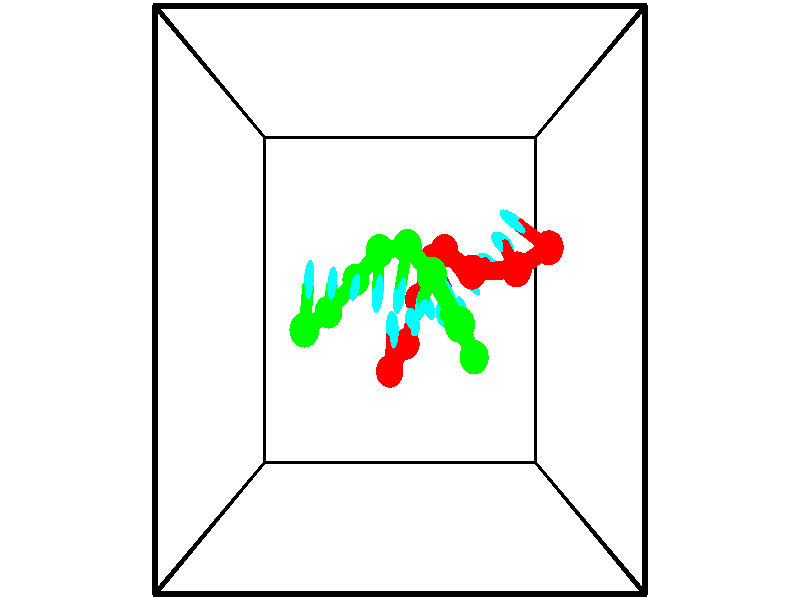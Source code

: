 // switches for output
#declare DRAW_BASES = 1; // possible values are 0, 1; only relevant for DNA ribbons
#declare DRAW_BASES_TYPE = 3; // possible values are 1, 2, 3; only relevant for DNA ribbons
#declare DRAW_FOG = 0; // set to 1 to enable fog

#include "colors.inc"

#include "transforms.inc"
background { rgb <1, 1, 1>}

#default {
   normal{
       ripples 0.25
       frequency 0.20
       turbulence 0.2
       lambda 5
   }
	finish {
		phong 0.1
		phong_size 40.
	}
}

// original window dimensions: 1024x640


// camera settings

camera {
	sky <-0, 1, 0>
	up <-0, 1, 0>
	right 1.6 * <1, 0, 0>
	location <2.5, 2.5, 11.1562>
	look_at <2.5, 2.5, 2.5>
	direction <0, 0, -8.6562>
	angle 67.0682
}


# declare cpy_camera_pos = <2.5, 2.5, 11.1562>;
# if (DRAW_FOG = 1)
fog {
	fog_type 2
	up vnormalize(cpy_camera_pos)
	color rgbt<1,1,1,0.3>
	distance 1e-5
	fog_alt 3e-3
	fog_offset 4
}
# end


// LIGHTS

# declare lum = 6;
global_settings {
	ambient_light rgb lum * <0.05, 0.05, 0.05>
	max_trace_level 15
}# declare cpy_direct_light_amount = 0.25;
light_source
{	1000 * <-1, -1, 1>,
	rgb lum * cpy_direct_light_amount
	parallel
}

light_source
{	1000 * <1, 1, -1>,
	rgb lum * cpy_direct_light_amount
	parallel
}

// strand 0

// nucleotide -1

// particle -1
sphere {
	<5.050061, 3.245430, 0.798503> 0.250000
	pigment { color rgbt <1,0,0,0> }
	no_shadow
}
cylinder {
	<4.733669, 3.470276, 0.701855>,  <4.543834, 3.605183, 0.643865>, 0.100000
	pigment { color rgbt <1,0,0,0> }
	no_shadow
}
cylinder {
	<4.733669, 3.470276, 0.701855>,  <5.050061, 3.245430, 0.798503>, 0.100000
	pigment { color rgbt <1,0,0,0> }
	no_shadow
}

// particle -1
sphere {
	<4.733669, 3.470276, 0.701855> 0.100000
	pigment { color rgbt <1,0,0,0> }
	no_shadow
}
sphere {
	0, 1
	scale<0.080000,0.200000,0.300000>
	matrix <-0.402730, -0.775619, -0.486029,
		-0.460610, -0.287130, 0.839878,
		-0.790979, 0.562114, -0.241621,
		4.496376, 3.638910, 0.629368>
	pigment { color rgbt <0,1,1,0> }
	no_shadow
}
cylinder {
	<4.452117, 2.927089, 1.042317>,  <5.050061, 3.245430, 0.798503>, 0.130000
	pigment { color rgbt <1,0,0,0> }
	no_shadow
}

// nucleotide -1

// particle -1
sphere {
	<4.452117, 2.927089, 1.042317> 0.250000
	pigment { color rgbt <1,0,0,0> }
	no_shadow
}
cylinder {
	<4.373383, 3.161392, 0.727829>,  <4.326141, 3.301974, 0.539136>, 0.100000
	pigment { color rgbt <1,0,0,0> }
	no_shadow
}
cylinder {
	<4.373383, 3.161392, 0.727829>,  <4.452117, 2.927089, 1.042317>, 0.100000
	pigment { color rgbt <1,0,0,0> }
	no_shadow
}

// particle -1
sphere {
	<4.373383, 3.161392, 0.727829> 0.100000
	pigment { color rgbt <1,0,0,0> }
	no_shadow
}
sphere {
	0, 1
	scale<0.080000,0.200000,0.300000>
	matrix <-0.308868, -0.798125, -0.517298,
		-0.930514, 0.141015, 0.338022,
		-0.196837, 0.585757, -0.786221,
		4.314332, 3.337119, 0.491963>
	pigment { color rgbt <0,1,1,0> }
	no_shadow
}
cylinder {
	<3.734462, 2.898589, 0.816866>,  <4.452117, 2.927089, 1.042317>, 0.130000
	pigment { color rgbt <1,0,0,0> }
	no_shadow
}

// nucleotide -1

// particle -1
sphere {
	<3.734462, 2.898589, 0.816866> 0.250000
	pigment { color rgbt <1,0,0,0> }
	no_shadow
}
cylinder {
	<3.921478, 2.991379, 0.475670>,  <4.033689, 3.047053, 0.270952>, 0.100000
	pigment { color rgbt <1,0,0,0> }
	no_shadow
}
cylinder {
	<3.921478, 2.991379, 0.475670>,  <3.734462, 2.898589, 0.816866>, 0.100000
	pigment { color rgbt <1,0,0,0> }
	no_shadow
}

// particle -1
sphere {
	<3.921478, 2.991379, 0.475670> 0.100000
	pigment { color rgbt <1,0,0,0> }
	no_shadow
}
sphere {
	0, 1
	scale<0.080000,0.200000,0.300000>
	matrix <-0.495923, -0.729958, -0.470342,
		-0.731755, 0.642922, -0.226244,
		0.467542, 0.231976, -0.852990,
		4.061741, 3.060971, 0.219773>
	pigment { color rgbt <0,1,1,0> }
	no_shadow
}
cylinder {
	<3.298236, 3.238378, 0.291957>,  <3.734462, 2.898589, 0.816866>, 0.130000
	pigment { color rgbt <1,0,0,0> }
	no_shadow
}

// nucleotide -1

// particle -1
sphere {
	<3.298236, 3.238378, 0.291957> 0.250000
	pigment { color rgbt <1,0,0,0> }
	no_shadow
}
cylinder {
	<3.567142, 2.976837, 0.153084>,  <3.728486, 2.819912, 0.069760>, 0.100000
	pigment { color rgbt <1,0,0,0> }
	no_shadow
}
cylinder {
	<3.567142, 2.976837, 0.153084>,  <3.298236, 3.238378, 0.291957>, 0.100000
	pigment { color rgbt <1,0,0,0> }
	no_shadow
}

// particle -1
sphere {
	<3.567142, 2.976837, 0.153084> 0.100000
	pigment { color rgbt <1,0,0,0> }
	no_shadow
}
sphere {
	0, 1
	scale<0.080000,0.200000,0.300000>
	matrix <-0.713916, -0.696694, -0.070295,
		-0.195918, 0.295116, -0.935159,
		0.672265, -0.653853, -0.347183,
		3.768822, 2.780681, 0.048929>
	pigment { color rgbt <0,1,1,0> }
	no_shadow
}
cylinder {
	<3.122432, 3.142515, -0.389474>,  <3.298236, 3.238378, 0.291957>, 0.130000
	pigment { color rgbt <1,0,0,0> }
	no_shadow
}

// nucleotide -1

// particle -1
sphere {
	<3.122432, 3.142515, -0.389474> 0.250000
	pigment { color rgbt <1,0,0,0> }
	no_shadow
}
cylinder {
	<3.277622, 2.849777, -0.165375>,  <3.370736, 2.674134, -0.030915>, 0.100000
	pigment { color rgbt <1,0,0,0> }
	no_shadow
}
cylinder {
	<3.277622, 2.849777, -0.165375>,  <3.122432, 3.142515, -0.389474>, 0.100000
	pigment { color rgbt <1,0,0,0> }
	no_shadow
}

// particle -1
sphere {
	<3.277622, 2.849777, -0.165375> 0.100000
	pigment { color rgbt <1,0,0,0> }
	no_shadow
}
sphere {
	0, 1
	scale<0.080000,0.200000,0.300000>
	matrix <-0.890852, -0.453642, 0.024333,
		0.236344, -0.508538, -0.827968,
		0.387975, -0.731845, 0.560248,
		3.394015, 2.630224, 0.002700>
	pigment { color rgbt <0,1,1,0> }
	no_shadow
}
cylinder {
	<2.845818, 2.512725, -0.659555>,  <3.122432, 3.142515, -0.389474>, 0.130000
	pigment { color rgbt <1,0,0,0> }
	no_shadow
}

// nucleotide -1

// particle -1
sphere {
	<2.845818, 2.512725, -0.659555> 0.250000
	pigment { color rgbt <1,0,0,0> }
	no_shadow
}
cylinder {
	<2.946938, 2.444153, -0.278671>,  <3.007609, 2.403009, -0.050141>, 0.100000
	pigment { color rgbt <1,0,0,0> }
	no_shadow
}
cylinder {
	<2.946938, 2.444153, -0.278671>,  <2.845818, 2.512725, -0.659555>, 0.100000
	pigment { color rgbt <1,0,0,0> }
	no_shadow
}

// particle -1
sphere {
	<2.946938, 2.444153, -0.278671> 0.100000
	pigment { color rgbt <1,0,0,0> }
	no_shadow
}
sphere {
	0, 1
	scale<0.080000,0.200000,0.300000>
	matrix <-0.935352, -0.294970, 0.195219,
		0.247406, -0.940002, -0.234917,
		0.252799, -0.171431, 0.952210,
		3.022777, 2.392724, 0.006992>
	pigment { color rgbt <0,1,1,0> }
	no_shadow
}
cylinder {
	<2.626147, 1.798643, -0.418926>,  <2.845818, 2.512725, -0.659555>, 0.130000
	pigment { color rgbt <1,0,0,0> }
	no_shadow
}

// nucleotide -1

// particle -1
sphere {
	<2.626147, 1.798643, -0.418926> 0.250000
	pigment { color rgbt <1,0,0,0> }
	no_shadow
}
cylinder {
	<2.683289, 2.007004, -0.082294>,  <2.717573, 2.132020, 0.119684>, 0.100000
	pigment { color rgbt <1,0,0,0> }
	no_shadow
}
cylinder {
	<2.683289, 2.007004, -0.082294>,  <2.626147, 1.798643, -0.418926>, 0.100000
	pigment { color rgbt <1,0,0,0> }
	no_shadow
}

// particle -1
sphere {
	<2.683289, 2.007004, -0.082294> 0.100000
	pigment { color rgbt <1,0,0,0> }
	no_shadow
}
sphere {
	0, 1
	scale<0.080000,0.200000,0.300000>
	matrix <-0.833760, -0.394851, 0.385923,
		0.533327, -0.756804, 0.377902,
		0.142854, 0.520903, 0.841578,
		2.726145, 2.163275, 0.170179>
	pigment { color rgbt <0,1,1,0> }
	no_shadow
}
cylinder {
	<2.312458, 1.414728, 0.113260>,  <2.626147, 1.798643, -0.418926>, 0.130000
	pigment { color rgbt <1,0,0,0> }
	no_shadow
}

// nucleotide -1

// particle -1
sphere {
	<2.312458, 1.414728, 0.113260> 0.250000
	pigment { color rgbt <1,0,0,0> }
	no_shadow
}
cylinder {
	<2.339882, 1.779282, 0.275581>,  <2.356337, 1.998014, 0.372974>, 0.100000
	pigment { color rgbt <1,0,0,0> }
	no_shadow
}
cylinder {
	<2.339882, 1.779282, 0.275581>,  <2.312458, 1.414728, 0.113260>, 0.100000
	pigment { color rgbt <1,0,0,0> }
	no_shadow
}

// particle -1
sphere {
	<2.339882, 1.779282, 0.275581> 0.100000
	pigment { color rgbt <1,0,0,0> }
	no_shadow
}
sphere {
	0, 1
	scale<0.080000,0.200000,0.300000>
	matrix <-0.887197, -0.130331, 0.442600,
		0.456268, -0.390373, 0.799643,
		0.068561, 0.911385, 0.405804,
		2.360450, 2.052697, 0.397323>
	pigment { color rgbt <0,1,1,0> }
	no_shadow
}
// strand 1

// nucleotide -1

// particle -1
sphere {
	<0.873329, 2.076836, 0.885127> 0.250000
	pigment { color rgbt <0,1,0,0> }
	no_shadow
}
cylinder {
	<0.918503, 2.473587, 0.908535>,  <0.945607, 2.711638, 0.922580>, 0.100000
	pigment { color rgbt <0,1,0,0> }
	no_shadow
}
cylinder {
	<0.918503, 2.473587, 0.908535>,  <0.873329, 2.076836, 0.885127>, 0.100000
	pigment { color rgbt <0,1,0,0> }
	no_shadow
}

// particle -1
sphere {
	<0.918503, 2.473587, 0.908535> 0.100000
	pigment { color rgbt <0,1,0,0> }
	no_shadow
}
sphere {
	0, 1
	scale<0.080000,0.200000,0.300000>
	matrix <0.951791, -0.091089, -0.292910,
		-0.285200, 0.088780, -0.954347,
		0.112935, 0.991878, 0.058521,
		0.952383, 2.771150, 0.926091>
	pigment { color rgbt <0,1,1,0> }
	no_shadow
}
cylinder {
	<1.205222, 2.319803, 0.219257>,  <0.873329, 2.076836, 0.885127>, 0.130000
	pigment { color rgbt <0,1,0,0> }
	no_shadow
}

// nucleotide -1

// particle -1
sphere {
	<1.205222, 2.319803, 0.219257> 0.250000
	pigment { color rgbt <0,1,0,0> }
	no_shadow
}
cylinder {
	<1.277590, 2.560242, 0.530628>,  <1.321011, 2.704505, 0.717451>, 0.100000
	pigment { color rgbt <0,1,0,0> }
	no_shadow
}
cylinder {
	<1.277590, 2.560242, 0.530628>,  <1.205222, 2.319803, 0.219257>, 0.100000
	pigment { color rgbt <0,1,0,0> }
	no_shadow
}

// particle -1
sphere {
	<1.277590, 2.560242, 0.530628> 0.100000
	pigment { color rgbt <0,1,0,0> }
	no_shadow
}
sphere {
	0, 1
	scale<0.080000,0.200000,0.300000>
	matrix <0.982801, -0.080704, -0.166101,
		-0.037020, 0.795091, -0.605359,
		0.180920, 0.601097, 0.778428,
		1.331866, 2.740571, 0.764157>
	pigment { color rgbt <0,1,1,0> }
	no_shadow
}
cylinder {
	<1.678254, 2.814592, -0.092095>,  <1.205222, 2.319803, 0.219257>, 0.130000
	pigment { color rgbt <0,1,0,0> }
	no_shadow
}

// nucleotide -1

// particle -1
sphere {
	<1.678254, 2.814592, -0.092095> 0.250000
	pigment { color rgbt <0,1,0,0> }
	no_shadow
}
cylinder {
	<1.698433, 2.739914, 0.300354>,  <1.710540, 2.695107, 0.535823>, 0.100000
	pigment { color rgbt <0,1,0,0> }
	no_shadow
}
cylinder {
	<1.698433, 2.739914, 0.300354>,  <1.678254, 2.814592, -0.092095>, 0.100000
	pigment { color rgbt <0,1,0,0> }
	no_shadow
}

// particle -1
sphere {
	<1.698433, 2.739914, 0.300354> 0.100000
	pigment { color rgbt <0,1,0,0> }
	no_shadow
}
sphere {
	0, 1
	scale<0.080000,0.200000,0.300000>
	matrix <0.968182, -0.231954, -0.093919,
		0.245109, 0.954643, 0.169054,
		0.050447, -0.186695, 0.981122,
		1.713567, 2.683905, 0.594691>
	pigment { color rgbt <0,1,1,0> }
	no_shadow
}
cylinder {
	<2.133508, 3.233991, 0.342707>,  <1.678254, 2.814592, -0.092095>, 0.130000
	pigment { color rgbt <0,1,0,0> }
	no_shadow
}

// nucleotide -1

// particle -1
sphere {
	<2.133508, 3.233991, 0.342707> 0.250000
	pigment { color rgbt <0,1,0,0> }
	no_shadow
}
cylinder {
	<2.120384, 2.872253, 0.512924>,  <2.112510, 2.655211, 0.615054>, 0.100000
	pigment { color rgbt <0,1,0,0> }
	no_shadow
}
cylinder {
	<2.120384, 2.872253, 0.512924>,  <2.133508, 3.233991, 0.342707>, 0.100000
	pigment { color rgbt <0,1,0,0> }
	no_shadow
}

// particle -1
sphere {
	<2.120384, 2.872253, 0.512924> 0.100000
	pigment { color rgbt <0,1,0,0> }
	no_shadow
}
sphere {
	0, 1
	scale<0.080000,0.200000,0.300000>
	matrix <0.921124, -0.192599, -0.338286,
		0.387885, 0.380879, 0.839331,
		-0.032809, -0.904343, 0.425543,
		2.110542, 2.600950, 0.640587>
	pigment { color rgbt <0,1,1,0> }
	no_shadow
}
cylinder {
	<2.626866, 3.270741, 0.743256>,  <2.133508, 3.233991, 0.342707>, 0.130000
	pigment { color rgbt <0,1,0,0> }
	no_shadow
}

// nucleotide -1

// particle -1
sphere {
	<2.626866, 3.270741, 0.743256> 0.250000
	pigment { color rgbt <0,1,0,0> }
	no_shadow
}
cylinder {
	<2.548136, 2.884079, 0.677727>,  <2.500897, 2.652082, 0.638409>, 0.100000
	pigment { color rgbt <0,1,0,0> }
	no_shadow
}
cylinder {
	<2.548136, 2.884079, 0.677727>,  <2.626866, 3.270741, 0.743256>, 0.100000
	pigment { color rgbt <0,1,0,0> }
	no_shadow
}

// particle -1
sphere {
	<2.548136, 2.884079, 0.677727> 0.100000
	pigment { color rgbt <0,1,0,0> }
	no_shadow
}
sphere {
	0, 1
	scale<0.080000,0.200000,0.300000>
	matrix <0.926963, -0.129045, -0.352260,
		0.319373, -0.221192, 0.921453,
		-0.196826, -0.966655, -0.163823,
		2.489088, 2.594083, 0.628580>
	pigment { color rgbt <0,1,1,0> }
	no_shadow
}
cylinder {
	<3.025287, 2.841053, 1.225287>,  <2.626866, 3.270741, 0.743256>, 0.130000
	pigment { color rgbt <0,1,0,0> }
	no_shadow
}

// nucleotide -1

// particle -1
sphere {
	<3.025287, 2.841053, 1.225287> 0.250000
	pigment { color rgbt <0,1,0,0> }
	no_shadow
}
cylinder {
	<2.937750, 2.618835, 0.904419>,  <2.885228, 2.485505, 0.711898>, 0.100000
	pigment { color rgbt <0,1,0,0> }
	no_shadow
}
cylinder {
	<2.937750, 2.618835, 0.904419>,  <3.025287, 2.841053, 1.225287>, 0.100000
	pigment { color rgbt <0,1,0,0> }
	no_shadow
}

// particle -1
sphere {
	<2.937750, 2.618835, 0.904419> 0.100000
	pigment { color rgbt <0,1,0,0> }
	no_shadow
}
sphere {
	0, 1
	scale<0.080000,0.200000,0.300000>
	matrix <0.972807, -0.060309, -0.223627,
		0.075857, -0.829296, 0.553637,
		-0.218843, -0.555545, -0.802170,
		2.872097, 2.452172, 0.663768>
	pigment { color rgbt <0,1,1,0> }
	no_shadow
}
cylinder {
	<3.478297, 2.166090, 1.256102>,  <3.025287, 2.841053, 1.225287>, 0.130000
	pigment { color rgbt <0,1,0,0> }
	no_shadow
}

// nucleotide -1

// particle -1
sphere {
	<3.478297, 2.166090, 1.256102> 0.250000
	pigment { color rgbt <0,1,0,0> }
	no_shadow
}
cylinder {
	<3.352207, 2.246216, 0.885048>,  <3.276553, 2.294291, 0.662415>, 0.100000
	pigment { color rgbt <0,1,0,0> }
	no_shadow
}
cylinder {
	<3.352207, 2.246216, 0.885048>,  <3.478297, 2.166090, 1.256102>, 0.100000
	pigment { color rgbt <0,1,0,0> }
	no_shadow
}

// particle -1
sphere {
	<3.352207, 2.246216, 0.885048> 0.100000
	pigment { color rgbt <0,1,0,0> }
	no_shadow
}
sphere {
	0, 1
	scale<0.080000,0.200000,0.300000>
	matrix <0.946465, -0.005289, -0.322764,
		-0.069561, -0.979717, -0.187925,
		-0.315224, 0.200316, -0.927635,
		3.257640, 2.306311, 0.606757>
	pigment { color rgbt <0,1,1,0> }
	no_shadow
}
cylinder {
	<3.785660, 1.674697, 0.685345>,  <3.478297, 2.166090, 1.256102>, 0.130000
	pigment { color rgbt <0,1,0,0> }
	no_shadow
}

// nucleotide -1

// particle -1
sphere {
	<3.785660, 1.674697, 0.685345> 0.250000
	pigment { color rgbt <0,1,0,0> }
	no_shadow
}
cylinder {
	<3.683218, 2.020218, 0.511791>,  <3.621753, 2.227531, 0.407659>, 0.100000
	pigment { color rgbt <0,1,0,0> }
	no_shadow
}
cylinder {
	<3.683218, 2.020218, 0.511791>,  <3.785660, 1.674697, 0.685345>, 0.100000
	pigment { color rgbt <0,1,0,0> }
	no_shadow
}

// particle -1
sphere {
	<3.683218, 2.020218, 0.511791> 0.100000
	pigment { color rgbt <0,1,0,0> }
	no_shadow
}
sphere {
	0, 1
	scale<0.080000,0.200000,0.300000>
	matrix <0.935822, 0.109106, -0.335161,
		-0.242174, -0.491874, -0.836308,
		-0.256104, 0.863803, -0.433883,
		3.606387, 2.279359, 0.381626>
	pigment { color rgbt <0,1,1,0> }
	no_shadow
}
// box output
cylinder {
	<0.000000, 0.000000, 0.000000>,  <5.000000, 0.000000, 0.000000>, 0.025000
	pigment { color rgbt <0,0,0,0> }
	no_shadow
}
cylinder {
	<0.000000, 0.000000, 0.000000>,  <0.000000, 5.000000, 0.000000>, 0.025000
	pigment { color rgbt <0,0,0,0> }
	no_shadow
}
cylinder {
	<0.000000, 0.000000, 0.000000>,  <0.000000, 0.000000, 5.000000>, 0.025000
	pigment { color rgbt <0,0,0,0> }
	no_shadow
}
cylinder {
	<5.000000, 5.000000, 5.000000>,  <0.000000, 5.000000, 5.000000>, 0.025000
	pigment { color rgbt <0,0,0,0> }
	no_shadow
}
cylinder {
	<5.000000, 5.000000, 5.000000>,  <5.000000, 0.000000, 5.000000>, 0.025000
	pigment { color rgbt <0,0,0,0> }
	no_shadow
}
cylinder {
	<5.000000, 5.000000, 5.000000>,  <5.000000, 5.000000, 0.000000>, 0.025000
	pigment { color rgbt <0,0,0,0> }
	no_shadow
}
cylinder {
	<0.000000, 0.000000, 5.000000>,  <0.000000, 5.000000, 5.000000>, 0.025000
	pigment { color rgbt <0,0,0,0> }
	no_shadow
}
cylinder {
	<0.000000, 0.000000, 5.000000>,  <5.000000, 0.000000, 5.000000>, 0.025000
	pigment { color rgbt <0,0,0,0> }
	no_shadow
}
cylinder {
	<5.000000, 5.000000, 0.000000>,  <0.000000, 5.000000, 0.000000>, 0.025000
	pigment { color rgbt <0,0,0,0> }
	no_shadow
}
cylinder {
	<5.000000, 5.000000, 0.000000>,  <5.000000, 0.000000, 0.000000>, 0.025000
	pigment { color rgbt <0,0,0,0> }
	no_shadow
}
cylinder {
	<5.000000, 0.000000, 5.000000>,  <5.000000, 0.000000, 0.000000>, 0.025000
	pigment { color rgbt <0,0,0,0> }
	no_shadow
}
cylinder {
	<0.000000, 5.000000, 0.000000>,  <0.000000, 5.000000, 5.000000>, 0.025000
	pigment { color rgbt <0,0,0,0> }
	no_shadow
}
// end of box output
